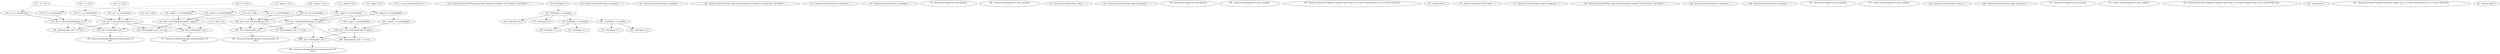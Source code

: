 digraph G {
"105 : x1 = 0.0"
"105 : x1 = 0.0" -> "125 : x1 = sc.nextDouble()" [style=dashed]
"106 : y1 = 0.0"
"106 : y1 = 0.0" -> "127 : y1 = sc.nextDouble()" [style=dashed]
"107 : x2 = 0.0"
"107 : x2 = 0.0" -> "185 : x2 = sc.nextDouble()" [style=dashed]
"107 : x2 = 0.0" -> "134 : x2 = sc.nextDouble()" [style=dashed]
"108 : y2 = 0.0"
"108 : y2 = 0.0" -> "136 : y2 = sc.nextDouble()" [style=dashed]
"108 : y2 = 0.0" -> "187 : y2 = sc.nextDouble()" [style=dashed]
"109 : radius1 = 0.0"
"109 : radius1 = 0.0" -> "176 : radius1 = sc.nextDouble()" [style=dashed]
"109 : radius1 = 0.0" -> "152 : radius1 = sc.nextDouble()" [style=dashed]
"110 : angle1 = 0.0"
"110 : angle1 = 0.0" -> "154 : angle1 = sc.nextDouble()" [style=dashed]
"110 : angle1 = 0.0" -> "178 : angle1 = sc.nextDouble()" [style=dashed]
"111 : radius2 = 0.0"
"112 : angle2 = 0.0"
"113 : dist = 0.0"
"113 : dist = 0.0" -> "189 : dist = distance(pt1, pt2, )" [style=dashed]
"113 : dist = 0.0" -> "138 : dist = distance(pt1, pt2, )" [style=dashed]
"113 : dist = 0.0" -> "207 : dist = distance(pt1, pt2, )" [style=dashed]
"113 : dist = 0.0" -> "156 : dist = distance(pt1, pt2, )" [style=dashed]
"114 : pt1 = null"
"114 : pt1 = null" -> "179 : pt1 = new PolarPoint(radius1, angle1, )" [style=dashed]
"114 : pt1 = null" -> "128 : pt1 = new CartesianPoint(x1, y1, )" [style=dashed]
"115 : pt2 = null"
"115 : pt2 = null" -> "155 : pt2 = new PolarPoint(radius1, angle1, )" [style=dashed]
"115 : pt2 = null" -> "206 : pt2 = new PolarPoint(radius1, angle1, )" [style=dashed]
"115 : pt2 = null" -> "188 : pt2 = new CartesianPoint(x2, y2, )" [style=dashed]
"115 : pt2 = null" -> "137 : pt2 = new CartesianPoint(x2, y2, )" [style=dashed]
"116 : sc = new Scanner(System.in, )"
"118 : System.out.format(\"What type of point should be created (1 for Cartesian, 2 for Polar)? \", )"
"119 : PointType = 0"
"119 : PointType = 0" -> "120 : PointType = sc.nextInt()" [style=dashed]
"120 : PointType = sc.nextInt()"
"120 : PointType = sc.nextInt()" -> "122 : PointType == 1"
"120 : PointType = sc.nextInt()" -> "173 : PointType == 2"
"120 : PointType = sc.nextInt()" -> "130 : PointType = sc.nextInt()" [style=dashed]
"120 : PointType = sc.nextInt()" -> "181 : PointType = sc.nextInt()" [style=dashed]
"122 : PointType == 1"
"124 : System.out.format(\"Enter x-coordinate: \", )"
"125 : x1 = sc.nextDouble()"
"125 : x1 = sc.nextDouble()" -> "128 : pt1 = new CartesianPoint(x1, y1, )"
"126 : System.out.format(\"Enter y-coordinate: \", )"
"127 : y1 = sc.nextDouble()"
"127 : y1 = sc.nextDouble()" -> "128 : pt1 = new CartesianPoint(x1, y1, )"
"128 : pt1 = new CartesianPoint(x1, y1, )"
"128 : pt1 = new CartesianPoint(x1, y1, )" -> "138 : dist = distance(pt1, pt2, )"
"128 : pt1 = new CartesianPoint(x1, y1, )" -> "140 : determine(pt1, pt2, ) == true"
"128 : pt1 = new CartesianPoint(x1, y1, )" -> "158 : determine(pt1, pt2, ) == true"
"128 : pt1 = new CartesianPoint(x1, y1, )" -> "156 : dist = distance(pt1, pt2, )"
"129 : System.out.format(\"What type of point should be created (1 for Cartesian, 2 for Polar)? \", )"
"130 : PointType = sc.nextInt()"
"130 : PointType = sc.nextInt()" -> "149 : PointType == 2"
"130 : PointType = sc.nextInt()" -> "131 : PointType == 1"
"131 : PointType == 1"
"133 : System.out.format(\"Enter x-coordinate: \", )"
"134 : x2 = sc.nextDouble()"
"134 : x2 = sc.nextDouble()" -> "137 : pt2 = new CartesianPoint(x2, y2, )"
"135 : System.out.format(\"Enter y-coordinate: \", )"
"136 : y2 = sc.nextDouble()"
"136 : y2 = sc.nextDouble()" -> "137 : pt2 = new CartesianPoint(x2, y2, )"
"137 : pt2 = new CartesianPoint(x2, y2, )"
"137 : pt2 = new CartesianPoint(x2, y2, )" -> "138 : dist = distance(pt1, pt2, )"
"137 : pt2 = new CartesianPoint(x2, y2, )" -> "140 : determine(pt1, pt2, ) == true"
"138 : dist = distance(pt1, pt2, )"
"138 : dist = distance(pt1, pt2, )" -> "139 : System.out.format(\"Distance between points: %f\n\", dist, )"
"139 : System.out.format(\"Distance between points: %f\n\", dist, )"
"140 : determine(pt1, pt2, ) == true"
"142 : System.out.format(\"In same quadrant.\n\", )"
"146 : System.out.format(\"Not in same quadrant.\n\", )"
"149 : PointType == 2"
"151 : System.out.format(\"Enter radius: \", )"
"152 : radius1 = sc.nextDouble()"
"152 : radius1 = sc.nextDouble()" -> "155 : pt2 = new PolarPoint(radius1, angle1, )"
"153 : System.out.format(\"Enter angle (in degrees): \", )"
"154 : angle1 = sc.nextDouble()"
"154 : angle1 = sc.nextDouble()" -> "155 : pt2 = new PolarPoint(radius1, angle1, )"
"155 : pt2 = new PolarPoint(radius1, angle1, )"
"155 : pt2 = new PolarPoint(radius1, angle1, )" -> "158 : determine(pt1, pt2, ) == true"
"155 : pt2 = new PolarPoint(radius1, angle1, )" -> "156 : dist = distance(pt1, pt2, )"
"156 : dist = distance(pt1, pt2, )"
"156 : dist = distance(pt1, pt2, )" -> "157 : System.out.format(\"Distance between points: %f\n\", dist, )"
"157 : System.out.format(\"Distance between points: %f\n\", dist, )"
"158 : determine(pt1, pt2, ) == true"
"160 : System.out.format(\"In same quadrant.\n\", )"
"164 : System.out.format(\"Not in same quadrant.\n\", )"
"169 : System.out.format(\"Unknown command, please use 1) to create Cartesian Point or 2) to create Polar Point.\n\", )"
"170 : System.exit(1, )"
"173 : PointType == 2"
"175 : System.out.format(\"Enter radius: \", )"
"176 : radius1 = sc.nextDouble()"
"176 : radius1 = sc.nextDouble()" -> "179 : pt1 = new PolarPoint(radius1, angle1, )"
"176 : radius1 = sc.nextDouble()" -> "203 : radius1 = sc.nextDouble()" [style=dashed]
"177 : System.out.format(\"Enter angle (in degrees): \", )"
"178 : angle1 = sc.nextDouble()"
"178 : angle1 = sc.nextDouble()" -> "179 : pt1 = new PolarPoint(radius1, angle1, )"
"178 : angle1 = sc.nextDouble()" -> "205 : angle1 = sc.nextDouble()" [style=dashed]
"179 : pt1 = new PolarPoint(radius1, angle1, )"
"179 : pt1 = new PolarPoint(radius1, angle1, )" -> "189 : dist = distance(pt1, pt2, )"
"179 : pt1 = new PolarPoint(radius1, angle1, )" -> "209 : determine(pt1, pt2, ) == true"
"179 : pt1 = new PolarPoint(radius1, angle1, )" -> "207 : dist = distance(pt1, pt2, )"
"179 : pt1 = new PolarPoint(radius1, angle1, )" -> "191 : determine(pt1, pt2, ) == true"
"180 : System.out.format(\"What type of point should be created (1 for Cartesian, 2 for Polar)? \", )"
"181 : PointType = sc.nextInt()"
"181 : PointType = sc.nextInt()" -> "182 : PointType == 1"
"181 : PointType = sc.nextInt()" -> "200 : PointType == 2"
"182 : PointType == 1"
"184 : System.out.format(\"Enter x-coordinate: \", )"
"185 : x2 = sc.nextDouble()"
"185 : x2 = sc.nextDouble()" -> "188 : pt2 = new CartesianPoint(x2, y2, )"
"186 : System.out.format(\"Enter y-coordinate: \", )"
"187 : y2 = sc.nextDouble()"
"187 : y2 = sc.nextDouble()" -> "188 : pt2 = new CartesianPoint(x2, y2, )"
"188 : pt2 = new CartesianPoint(x2, y2, )"
"188 : pt2 = new CartesianPoint(x2, y2, )" -> "189 : dist = distance(pt1, pt2, )"
"188 : pt2 = new CartesianPoint(x2, y2, )" -> "191 : determine(pt1, pt2, ) == true"
"189 : dist = distance(pt1, pt2, )"
"189 : dist = distance(pt1, pt2, )" -> "190 : System.out.format(\"Distance between points: %f\n\", dist, )"
"190 : System.out.format(\"Distance between points: %f\n\", dist, )"
"191 : determine(pt1, pt2, ) == true"
"193 : System.out.format(\"In same quadrant.\n\", )"
"197 : System.out.format(\"Not in same quadrant.\n\", )"
"200 : PointType == 2"
"202 : System.out.format(\"Enter radius: \", )"
"203 : radius1 = sc.nextDouble()"
"203 : radius1 = sc.nextDouble()" -> "206 : pt2 = new PolarPoint(radius1, angle1, )"
"204 : System.out.format(\"Enter angle (in degrees): \", )"
"205 : angle1 = sc.nextDouble()"
"205 : angle1 = sc.nextDouble()" -> "206 : pt2 = new PolarPoint(radius1, angle1, )"
"206 : pt2 = new PolarPoint(radius1, angle1, )"
"206 : pt2 = new PolarPoint(radius1, angle1, )" -> "209 : determine(pt1, pt2, ) == true"
"206 : pt2 = new PolarPoint(radius1, angle1, )" -> "207 : dist = distance(pt1, pt2, )"
"207 : dist = distance(pt1, pt2, )"
"207 : dist = distance(pt1, pt2, )" -> "208 : System.out.format(\"Distance between points: %f\n\", dist, )"
"208 : System.out.format(\"Distance between points: %f\n\", dist, )"
"209 : determine(pt1, pt2, ) == true"
"211 : System.out.format(\"In same quadrant.\n\", )"
"215 : System.out.format(\"Not in same quadrant.\n\", )"
"220 : System.out.format(\"Unknown command, please use 1) to create Cartesian Point or 2) to create Polar Point.\n\", )"
"221 : System.exit(1, )"
"226 : System.out.format(\"Unknown command, please use 1) to create Cartesian Point or 2) to create Polar Point.\n\", )"
"227 : System.exit(1, )"
}